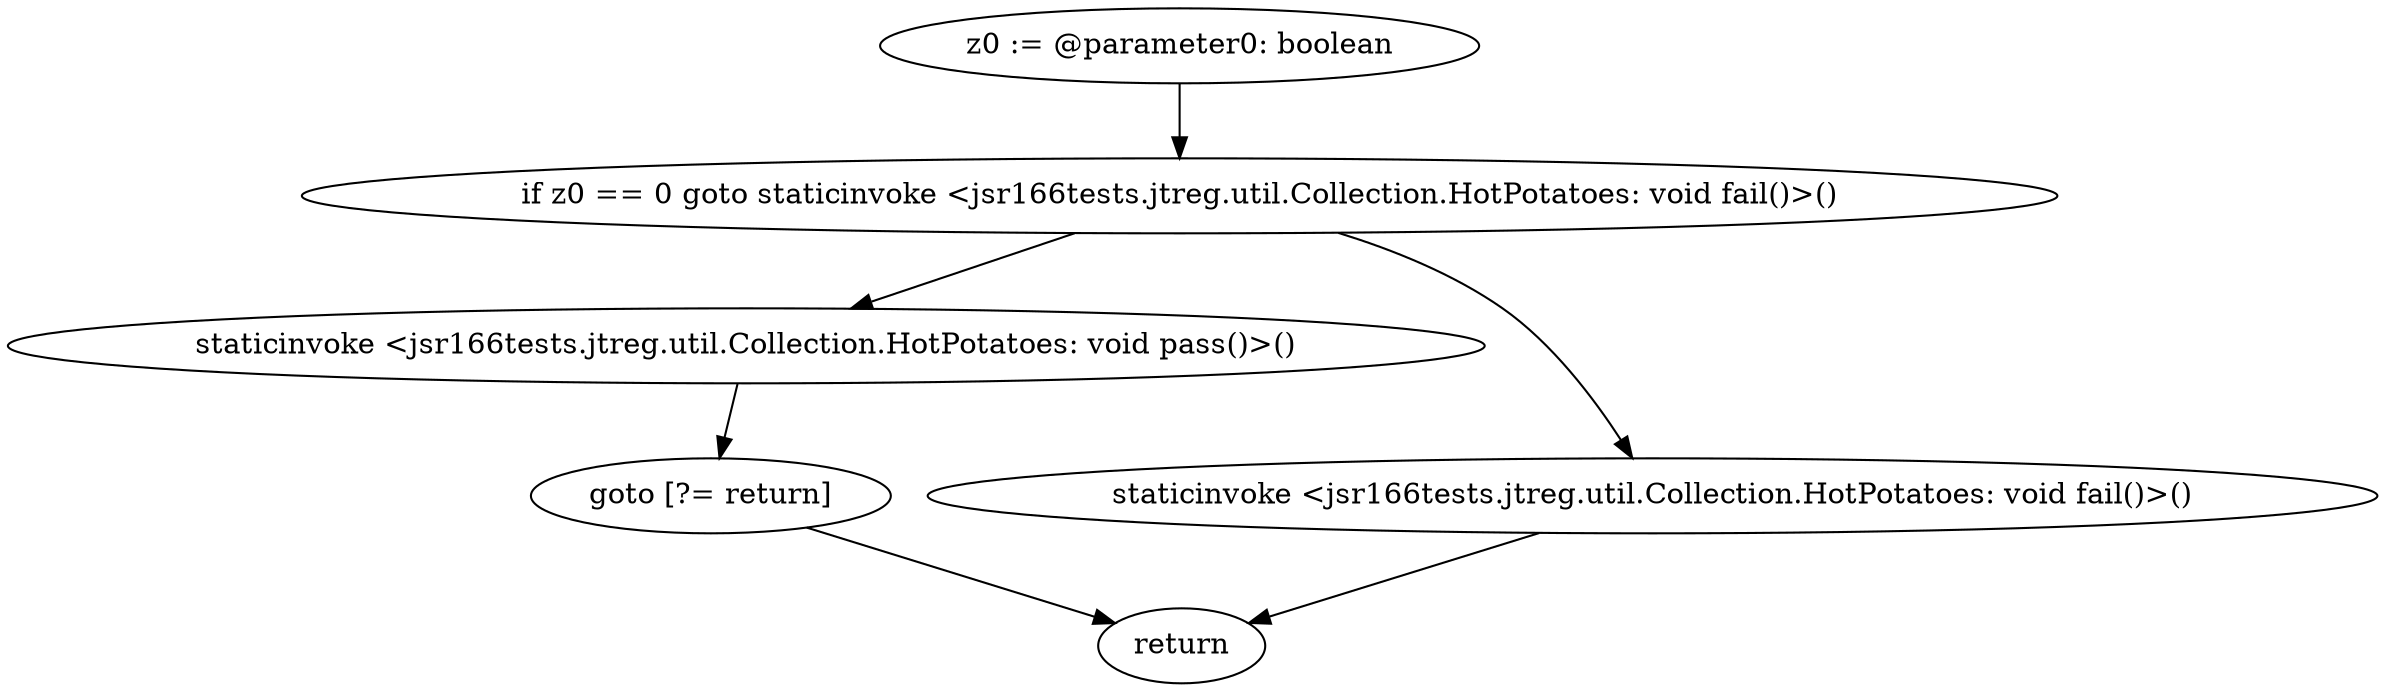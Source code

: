 digraph "unitGraph" {
    "z0 := @parameter0: boolean"
    "if z0 == 0 goto staticinvoke <jsr166tests.jtreg.util.Collection.HotPotatoes: void fail()>()"
    "staticinvoke <jsr166tests.jtreg.util.Collection.HotPotatoes: void pass()>()"
    "goto [?= return]"
    "staticinvoke <jsr166tests.jtreg.util.Collection.HotPotatoes: void fail()>()"
    "return"
    "z0 := @parameter0: boolean"->"if z0 == 0 goto staticinvoke <jsr166tests.jtreg.util.Collection.HotPotatoes: void fail()>()";
    "if z0 == 0 goto staticinvoke <jsr166tests.jtreg.util.Collection.HotPotatoes: void fail()>()"->"staticinvoke <jsr166tests.jtreg.util.Collection.HotPotatoes: void pass()>()";
    "if z0 == 0 goto staticinvoke <jsr166tests.jtreg.util.Collection.HotPotatoes: void fail()>()"->"staticinvoke <jsr166tests.jtreg.util.Collection.HotPotatoes: void fail()>()";
    "staticinvoke <jsr166tests.jtreg.util.Collection.HotPotatoes: void pass()>()"->"goto [?= return]";
    "goto [?= return]"->"return";
    "staticinvoke <jsr166tests.jtreg.util.Collection.HotPotatoes: void fail()>()"->"return";
}
